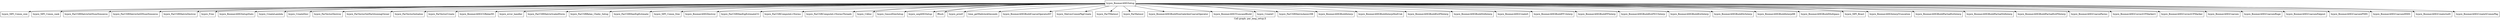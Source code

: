 digraph "Call graph: par_amg_setup.ll" {
	label="Call graph: par_amg_setup.ll";

	Node0x5627c2a68e20 [shape=record,label="{hypre_BoomerAMGSetup}"];
	Node0x5627c2a68e20 -> Node0x5627c2a8a6d0;
	Node0x5627c2a68e20 -> Node0x5627c2a849a0;
	Node0x5627c2a68e20 -> Node0x5627c2b503a0;
	Node0x5627c2a68e20 -> Node0x5627c2a568d0;
	Node0x5627c2a68e20 -> Node0x5627c2a58180;
	Node0x5627c2a68e20 -> Node0x5627c2a58a90;
	Node0x5627c2a68e20 -> Node0x5627c2abbb30;
	Node0x5627c2a68e20 -> Node0x5627c2aa77d0;
	Node0x5627c2a68e20 -> Node0x5627c2ab6af0;
	Node0x5627c2a68e20 -> Node0x5627c2b21eb0;
	Node0x5627c2a68e20 -> Node0x5627c2a68430;
	Node0x5627c2a68e20 -> Node0x5627c2a66210;
	Node0x5627c2a68e20 -> Node0x5627c2a62fd0;
	Node0x5627c2a68e20 -> Node0x5627c2ab6150;
	Node0x5627c2a68e20 -> Node0x5627c2ab5a20;
	Node0x5627c2a68e20 -> Node0x5627c2ab5040;
	Node0x5627c2a68e20 -> Node0x5627c2ab4260;
	Node0x5627c2a68e20 -> Node0x5627c2ab3410;
	Node0x5627c2a68e20 -> Node0x5627c2a596f0;
	Node0x5627c2a68e20 -> Node0x5627c2a5a6c0;
	Node0x5627c2a68e20 -> Node0x5627c2ab3000;
	Node0x5627c2a68e20 -> Node0x5627c2aa2df0;
	Node0x5627c2a68e20 -> Node0x5627c2aa3ef0;
	Node0x5627c2a68e20 -> Node0x5627c2a5d8a0;
	Node0x5627c2a68e20 -> Node0x5627c2ab2620;
	Node0x5627c2a68e20 -> Node0x5627c2aae190;
	Node0x5627c2a68e20 -> Node0x5627c2a6d5e0;
	Node0x5627c2a68e20 -> Node0x5627c2a6be30;
	Node0x5627c2a68e20 -> Node0x5627c2a6a7b0;
	Node0x5627c2a68e20 -> Node0x5627c2aaba10;
	Node0x5627c2a68e20 -> Node0x5627c2a999e0;
	Node0x5627c2a68e20 -> Node0x5627c2aa4d70;
	Node0x5627c2a68e20 -> Node0x5627c2a97ca0;
	Node0x5627c2a68e20 -> Node0x5627c2aa9ae0;
	Node0x5627c2a68e20 -> Node0x5627c2aad840;
	Node0x5627c2a68e20 -> Node0x5627c2aac8b0;
	Node0x5627c2a68e20 -> Node0x5627c2aa44a0;
	Node0x5627c2a68e20 -> Node0x5627c2aa0e70;
	Node0x5627c2a68e20 -> Node0x5627c2aa2100;
	Node0x5627c2a68e20 -> Node0x5627c2a85c40;
	Node0x5627c2a68e20 -> Node0x5627c2a86e10;
	Node0x5627c2a68e20 -> Node0x5627c2a6e990;
	Node0x5627c2a68e20 -> Node0x5627c2aa0180;
	Node0x5627c2a68e20 -> Node0x5627c2a9ec90;
	Node0x5627c2a68e20 -> Node0x5627c2a9d570;
	Node0x5627c2a68e20 -> Node0x5627c2a89c60;
	Node0x5627c2a68e20 -> Node0x5627c2a9ae30;
	Node0x5627c2a68e20 -> Node0x5627c2a9a8a0;
	Node0x5627c2a68e20 -> Node0x5627c2a8b860;
	Node0x5627c2a68e20 -> Node0x5627c2a84bb0;
	Node0x5627c2a68e20 -> Node0x5627c2a98f40;
	Node0x5627c2a68e20 -> Node0x5627c2a93460;
	Node0x5627c2a68e20 -> Node0x5627c2a920e0;
	Node0x5627c2a68e20 -> Node0x5627c2a8f290;
	Node0x5627c2a68e20 -> Node0x5627c2a7bb60;
	Node0x5627c2a68e20 -> Node0x5627c2a8eeb0;
	Node0x5627c2a68e20 -> Node0x5627c2a8a4a0;
	Node0x5627c2a68e20 -> Node0x5627c2a73bd0;
	Node0x5627c2a68e20 -> Node0x5627c2a7a9b0;
	Node0x5627c2a68e20 -> Node0x5627c2a70120;
	Node0x5627c2a68e20 -> Node0x5627c2a787e0;
	Node0x5627c2a68e20 -> Node0x5627c2a79a40;
	Node0x5627c2a68e20 -> Node0x5627c2a831d0;
	Node0x5627c2a68e20 -> Node0x5627c2a6f8e0;
	Node0x5627c2a8a6d0 [shape=record,label="{hypre_MPI_Comm_size}"];
	Node0x5627c2a849a0 [shape=record,label="{hypre_MPI_Comm_rank}"];
	Node0x5627c2b503a0 [shape=record,label="{hypre_ParCSRMatrixSetNumNonzeros}"];
	Node0x5627c2a568d0 [shape=record,label="{hypre_ParCSRMatrixSetDNumNonzeros}"];
	Node0x5627c2a58180 [shape=record,label="{hypre_ParCSRMatrixDestroy}"];
	Node0x5627c2a58a90 [shape=record,label="{hypre_Free}"];
	Node0x5627c2b21eb0 [shape=record,label="{hypre_ParVectorDestroy}"];
	Node0x5627c2a596f0 [shape=record,label="{hypre_MPI_Comm_free}"];
	Node0x5627c2a5a6c0 [shape=record,label="{hypre_BoomerAMGDestroy}"];
	Node0x5627c2a5d8a0 [shape=record,label="{hypre_CAlloc}"];
	Node0x5627c2a62fd0 [shape=record,label="{hypre_ParVectorCreate}"];
	Node0x5627c2a66210 [shape=record,label="{hypre_ParVectorInitialize}"];
	Node0x5627c2a68430 [shape=record,label="{hypre_ParVectorSetPartitioningOwner}"];
	Node0x5627c2a6a7b0 [shape=record,label="{time_getWallclockSeconds}"];
	Node0x5627c2a6be30 [shape=record,label="{hypre_printf}"];
	Node0x5627c2a6d5e0 [shape=record,label="{fflush}"];
	Node0x5627c2a6e990 [shape=record,label="{hypre_BoomerAMGCreateS}"];
	Node0x5627c2a6f8e0 [shape=record,label="{hypre_BoomerAMGCreateSCommPkg}"];
	Node0x5627c2a70120 [shape=record,label="{hypre_BoomerAMGCoarsenFalgout}"];
	Node0x5627c2a73bd0 [shape=record,label="{hypre_BoomerAMGCoarsen}"];
	Node0x5627c2a787e0 [shape=record,label="{hypre_BoomerAMGCoarsenPMIS}"];
	Node0x5627c2a79a40 [shape=record,label="{hypre_BoomerAMGCoarsenHMIS}"];
	Node0x5627c2a7a9b0 [shape=record,label="{hypre_BoomerAMGCoarsenRuge}"];
	Node0x5627c2a7bb60 [shape=record,label="{hypre_BoomerAMGCoarseParms}"];
	Node0x5627c2a831d0 [shape=record,label="{hypre_BoomerAMGCreate2ndS}"];
	Node0x5627c2a84bb0 [shape=record,label="{hypre_MPI_Bcast}"];
	Node0x5627c2a8a4a0 [shape=record,label="{hypre_BoomerAMGCorrectCFMarker}"];
	Node0x5627c2a8eeb0 [shape=record,label="{hypre_BoomerAMGCorrectCFMarker2}"];
	Node0x5627c2a85c40 [shape=record,label="{hypre_BoomerAMGBuildExtPIInterp}"];
	Node0x5627c2a86e10 [shape=record,label="{hypre_BoomerAMGBuildStdInterp}"];
	Node0x5627c2a89c60 [shape=record,label="{hypre_BoomerAMGBuildExtInterp}"];
	Node0x5627c2a97ca0 [shape=record,label="{hypre_ParMatmul}"];
	Node0x5627c2a8b860 [shape=record,label="{hypre_BoomerAMGBuildMultipass}"];
	Node0x5627c2a98f40 [shape=record,label="{hypre_BoomerAMGInterpTruncation}"];
	Node0x5627c2a8f290 [shape=record,label="{hypre_BoomerAMGBuildPartialExtPIInterp}"];
	Node0x5627c2a920e0 [shape=record,label="{hypre_BoomerAMGBuildPartialStdInterp}"];
	Node0x5627c2a93460 [shape=record,label="{hypre_BoomerAMGBuildPartialExtInterp}"];
	Node0x5627c2a999e0 [shape=record,label="{hypre_MatvecCommPkgCreate}"];
	Node0x5627c2aa2df0 [shape=record,label="{hypre_ParCSRComputeL1Norms}"];
	Node0x5627c2aa3ef0 [shape=record,label="{hypre_ParCSRComputeL1NormsThreads}"];
	Node0x5627c2a9a8a0 [shape=record,label="{hypre_BoomerAMGBuildInterpHE}"];
	Node0x5627c2a9ae30 [shape=record,label="{hypre_BoomerAMGBuildDirInterp}"];
	Node0x5627c2a9d570 [shape=record,label="{hypre_BoomerAMGBuildExtPICCInterp}"];
	Node0x5627c2a9ec90 [shape=record,label="{hypre_BoomerAMGBuildFFInterp}"];
	Node0x5627c2aa0180 [shape=record,label="{hypre_BoomerAMGBuildFF1Interp}"];
	Node0x5627c2aa0e70 [shape=record,label="{hypre_BoomerAMGBuildInterp}"];
	Node0x5627c2aa2100 [shape=record,label="{hypre_BoomerAMGBuildInterpModUnk}"];
	Node0x5627c2aa44a0 [shape=record,label="{hypre_ParCSRMatrixAminvDB}"];
	Node0x5627c2aa4d70 [shape=record,label="{hypre_ParTMatmul}"];
	Node0x5627c2aaba10 [shape=record,label="{hypre_BoomerAMGBuildCoarseOperatorKT}"];
	Node0x5627c2aac8b0 [shape=record,label="{hypre_CreateC}"];
	Node0x5627c2aa9ae0 [shape=record,label="{hypre_BoomerAMGBuildNonGalerkinCoarseOperator}"];
	Node0x5627c2aad840 [shape=record,label="{hypre_BoomerAMGTruncandBuild}"];
	Node0x5627c2aae190 [shape=record,label="{hypre_seqAMGSetup}"];
	Node0x5627c2ab2620 [shape=record,label="{hypre_GaussElimSetup}"];
	Node0x5627c2ab3000 [shape=record,label="{hypre_ParCSRMaxEigEstimateCG}"];
	Node0x5627c2ab3410 [shape=record,label="{hypre_ParCSRMaxEigEstimate}"];
	Node0x5627c2ab5040 [shape=record,label="{hypre_ParCSRMatrixScaledNorm}"];
	Node0x5627c2ab5a20 [shape=record,label="{hypre_error_handler}"];
	Node0x5627c2ab4260 [shape=record,label="{hypre_ParCSRRelax_Cheby_Setup}"];
	Node0x5627c2ab6150 [shape=record,label="{hypre_BoomerAMGCGRelaxWt}"];
	Node0x5627c2ab6af0 [shape=record,label="{hypre_CreateDinv}"];
	Node0x5627c2aa77d0 [shape=record,label="{hypre_CreateLambda}"];
	Node0x5627c2abbb30 [shape=record,label="{hypre_BoomerAMGSetupStats}"];
}
